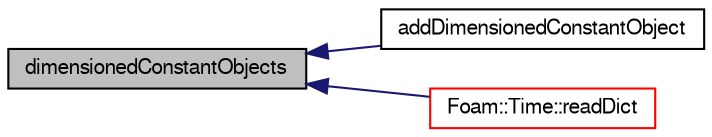 digraph "dimensionedConstantObjects"
{
  bgcolor="transparent";
  edge [fontname="FreeSans",fontsize="10",labelfontname="FreeSans",labelfontsize="10"];
  node [fontname="FreeSans",fontsize="10",shape=record];
  rankdir="LR";
  Node1 [label="dimensionedConstantObjects",height=0.2,width=0.4,color="black", fillcolor="grey75", style="filled" fontcolor="black"];
  Node1 -> Node2 [dir="back",color="midnightblue",fontsize="10",style="solid",fontname="FreeSans"];
  Node2 [label="addDimensionedConstantObject",height=0.2,width=0.4,color="black",URL="$a10256.html#a46c11e0dcbba357092670dd61708df2f",tooltip="Register DimensionedConstant read/write object. "];
  Node1 -> Node3 [dir="back",color="midnightblue",fontsize="10",style="solid",fontname="FreeSans"];
  Node3 [label="Foam::Time::readDict",height=0.2,width=0.4,color="red",URL="$a02535.html#a09f8bbb748b599cf713fa2e07ec7e0b4",tooltip="Read the control dictionary and set the write controls etc. "];
}

